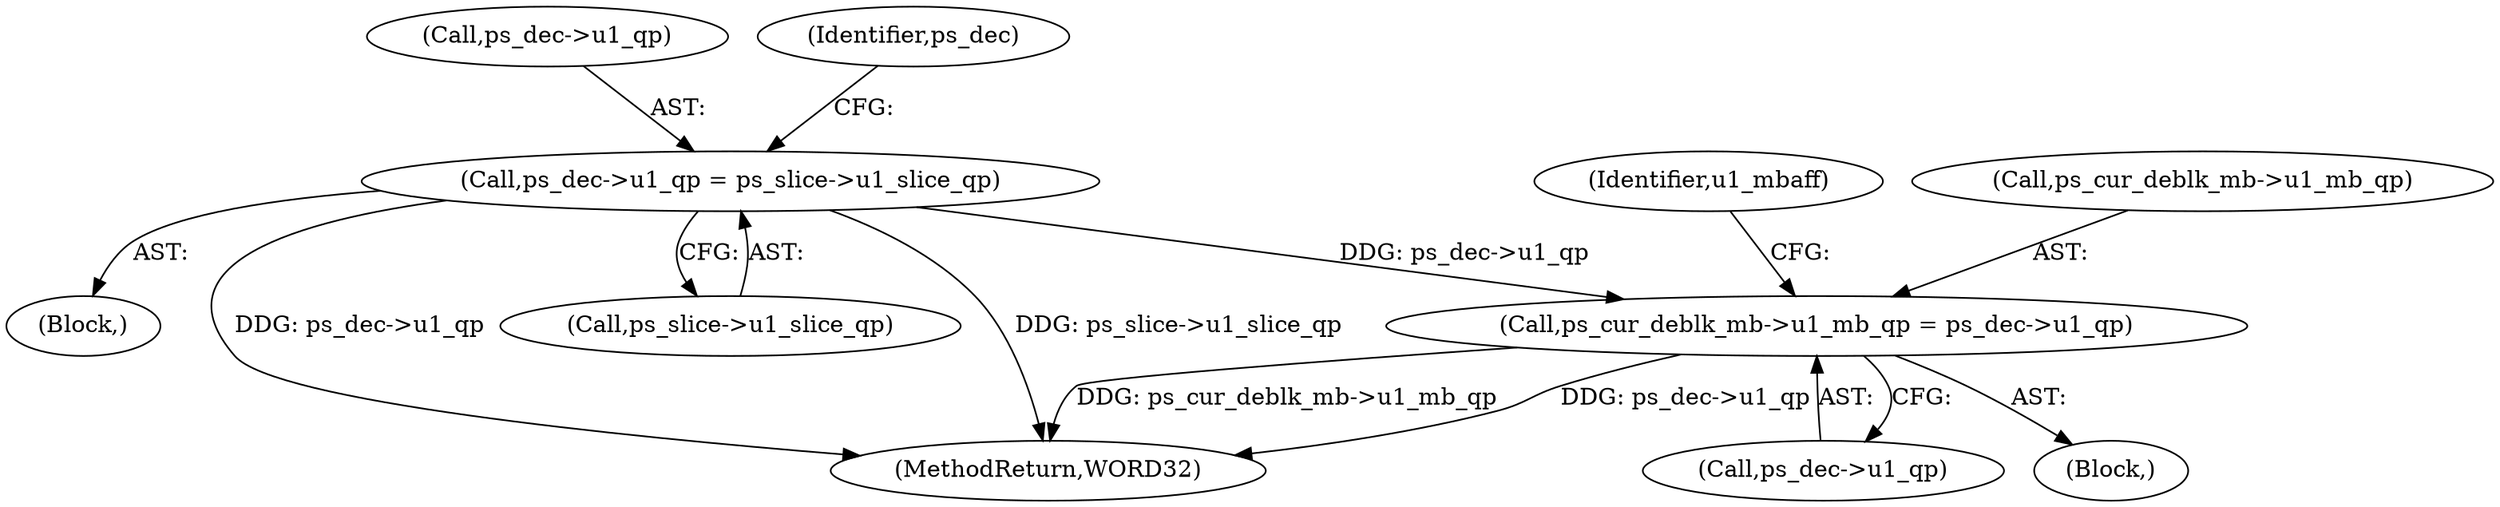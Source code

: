 digraph "0_Android_e629194c62a9a129ce378e08cb1059a8a53f1795_0@pointer" {
"1001153" [label="(Call,ps_cur_deblk_mb->u1_mb_qp = ps_dec->u1_qp)"];
"1000959" [label="(Call,ps_dec->u1_qp = ps_slice->u1_slice_qp)"];
"1001358" [label="(MethodReturn,WORD32)"];
"1001157" [label="(Call,ps_dec->u1_qp)"];
"1000960" [label="(Call,ps_dec->u1_qp)"];
"1001005" [label="(Block,)"];
"1000963" [label="(Call,ps_slice->u1_slice_qp)"];
"1001161" [label="(Identifier,u1_mbaff)"];
"1000967" [label="(Identifier,ps_dec)"];
"1001154" [label="(Call,ps_cur_deblk_mb->u1_mb_qp)"];
"1001153" [label="(Call,ps_cur_deblk_mb->u1_mb_qp = ps_dec->u1_qp)"];
"1000137" [label="(Block,)"];
"1000959" [label="(Call,ps_dec->u1_qp = ps_slice->u1_slice_qp)"];
"1001153" -> "1001005"  [label="AST: "];
"1001153" -> "1001157"  [label="CFG: "];
"1001154" -> "1001153"  [label="AST: "];
"1001157" -> "1001153"  [label="AST: "];
"1001161" -> "1001153"  [label="CFG: "];
"1001153" -> "1001358"  [label="DDG: ps_cur_deblk_mb->u1_mb_qp"];
"1001153" -> "1001358"  [label="DDG: ps_dec->u1_qp"];
"1000959" -> "1001153"  [label="DDG: ps_dec->u1_qp"];
"1000959" -> "1000137"  [label="AST: "];
"1000959" -> "1000963"  [label="CFG: "];
"1000960" -> "1000959"  [label="AST: "];
"1000963" -> "1000959"  [label="AST: "];
"1000967" -> "1000959"  [label="CFG: "];
"1000959" -> "1001358"  [label="DDG: ps_slice->u1_slice_qp"];
"1000959" -> "1001358"  [label="DDG: ps_dec->u1_qp"];
}
